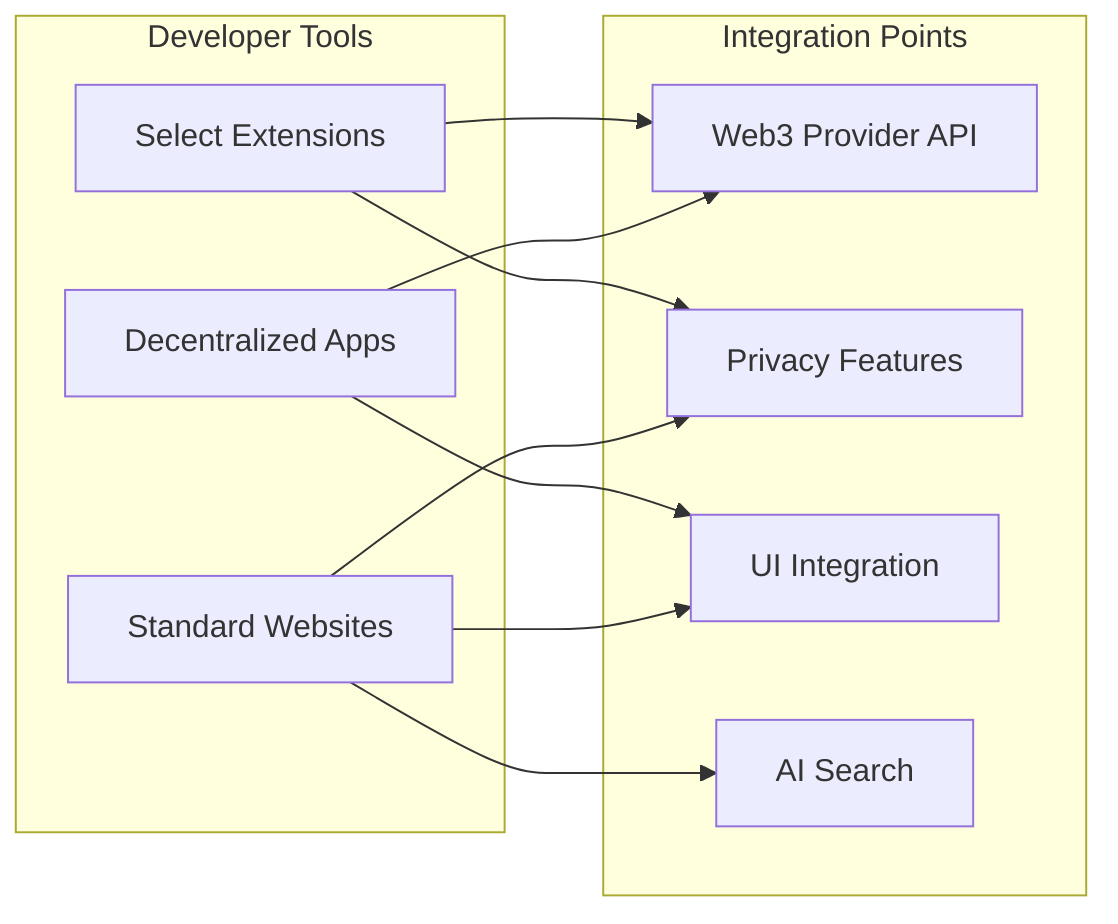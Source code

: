 graph LR
    subgraph "Integration Points"
        Web3[Web3 Provider API]
        Privacy[Privacy Features]
        UI[UI Integration]
        Search[AI Search]
    end
    
    subgraph "Developer Tools"
        dApps[Decentralized Apps]
        Websites[Standard Websites]
        Extensions[Select Extensions]
    end
    
    dApps --> Web3
    Websites --> Privacy
    Websites --> UI
    dApps --> UI
    Websites --> Search
    Extensions --> Web3
    Extensions --> Privacy